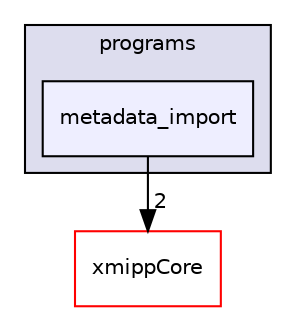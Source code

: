 digraph "xmipp/applications/programs/metadata_import" {
  compound=true
  node [ fontsize="10", fontname="Helvetica"];
  edge [ labelfontsize="10", labelfontname="Helvetica"];
  subgraph clusterdir_592b16dc4070b933e5655da2b0d20bbb {
    graph [ bgcolor="#ddddee", pencolor="black", label="programs" fontname="Helvetica", fontsize="10", URL="dir_592b16dc4070b933e5655da2b0d20bbb.html"]
  dir_30b0c48a4f32209b993e88879b186836 [shape=box, label="metadata_import", style="filled", fillcolor="#eeeeff", pencolor="black", URL="dir_30b0c48a4f32209b993e88879b186836.html"];
  }
  dir_ce4d0d8fc85c2c70612466225bfce71d [shape=box label="xmippCore" fillcolor="white" style="filled" color="red" URL="dir_ce4d0d8fc85c2c70612466225bfce71d.html"];
  dir_30b0c48a4f32209b993e88879b186836->dir_ce4d0d8fc85c2c70612466225bfce71d [headlabel="2", labeldistance=1.5 headhref="dir_000120_000264.html"];
}
